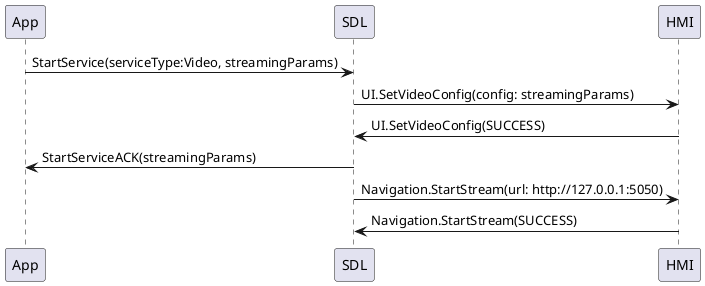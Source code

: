 @startuml
/'
Source file for sequence diagram
More information at https://plantuml.com/ 
'/

Participant "App" as A
Participant "SDL" as SDL
Participant "HMI" as HMI

A -> SDL: StartService(serviceType:Video, streamingParams)
SDL -> HMI: UI.SetVideoConfig(config: streamingParams)
HMI -> SDL: UI.SetVideoConfig(SUCCESS)
SDL -> A: StartServiceACK(streamingParams)
SDL -> HMI: Navigation.StartStream(url: http://127.0.0.1:5050)
HMI -> SDL: Navigation.StartStream(SUCCESS)

@enduml